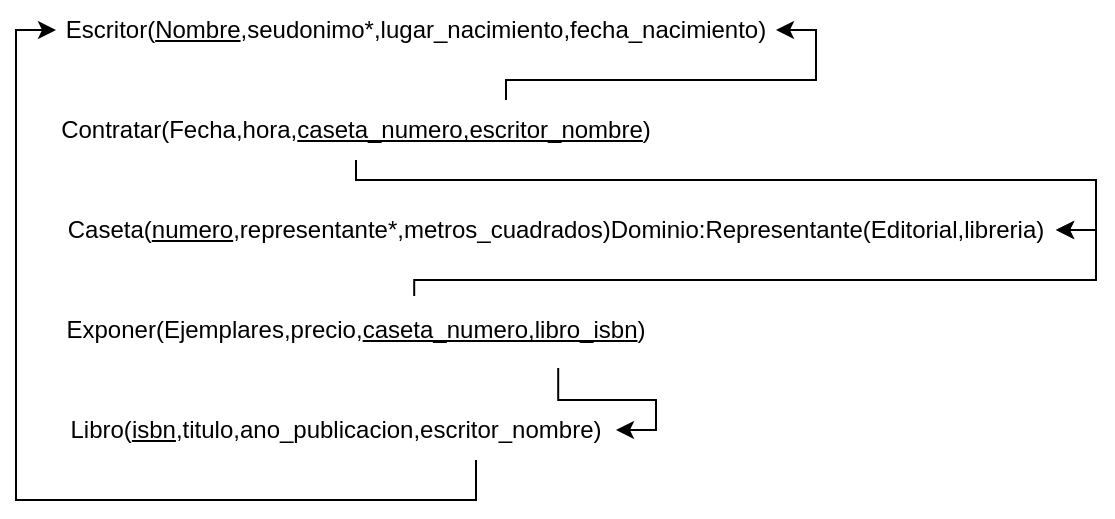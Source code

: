 <mxfile version="20.3.0" type="device"><diagram id="dhUqQA7qiK0-2ENn-W1j" name="Feria del libro"><mxGraphModel dx="1102" dy="685" grid="1" gridSize="10" guides="1" tooltips="1" connect="1" arrows="1" fold="1" page="1" pageScale="1" pageWidth="827" pageHeight="1169" math="0" shadow="0"><root><mxCell id="0"/><mxCell id="1" parent="0"/><mxCell id="9XpYvIED_KMgx8mivtY5-1" value="Escritor(&lt;u&gt;Nombre&lt;/u&gt;,seudonimo*,lugar_nacimiento,fecha_nacimiento)" style="text;html=1;strokeColor=none;fillColor=none;align=center;verticalAlign=middle;whiteSpace=wrap;rounded=0;" vertex="1" parent="1"><mxGeometry x="40" y="40" width="360" height="30" as="geometry"/></mxCell><mxCell id="9XpYvIED_KMgx8mivtY5-6" style="edgeStyle=orthogonalEdgeStyle;rounded=0;orthogonalLoop=1;jettySize=auto;html=1;exitX=0.75;exitY=0;exitDx=0;exitDy=0;entryX=1;entryY=0.5;entryDx=0;entryDy=0;" edge="1" parent="1" source="9XpYvIED_KMgx8mivtY5-2" target="9XpYvIED_KMgx8mivtY5-1"><mxGeometry relative="1" as="geometry"><Array as="points"><mxPoint x="265" y="80"/><mxPoint x="420" y="80"/><mxPoint x="420" y="55"/></Array></mxGeometry></mxCell><mxCell id="9XpYvIED_KMgx8mivtY5-7" style="edgeStyle=orthogonalEdgeStyle;rounded=0;orthogonalLoop=1;jettySize=auto;html=1;exitX=0.5;exitY=1;exitDx=0;exitDy=0;entryX=1;entryY=0.5;entryDx=0;entryDy=0;" edge="1" parent="1" source="9XpYvIED_KMgx8mivtY5-2" target="9XpYvIED_KMgx8mivtY5-3"><mxGeometry relative="1" as="geometry"><Array as="points"><mxPoint x="190" y="130"/><mxPoint x="560" y="130"/><mxPoint x="560" y="155"/></Array></mxGeometry></mxCell><mxCell id="9XpYvIED_KMgx8mivtY5-2" value="Contratar(Fecha,hora,&lt;u&gt;caseta_numero,escritor_nombre&lt;/u&gt;)" style="text;html=1;strokeColor=none;fillColor=none;align=center;verticalAlign=middle;whiteSpace=wrap;rounded=0;" vertex="1" parent="1"><mxGeometry x="40" y="90" width="300" height="30" as="geometry"/></mxCell><mxCell id="9XpYvIED_KMgx8mivtY5-3" value="Caseta(&lt;u&gt;numero&lt;/u&gt;,representante*,metros_cuadrados)Dominio:Representante(Editorial,libreria)" style="text;html=1;strokeColor=none;fillColor=none;align=center;verticalAlign=middle;whiteSpace=wrap;rounded=0;" vertex="1" parent="1"><mxGeometry x="40" y="140" width="500" height="30" as="geometry"/></mxCell><mxCell id="9XpYvIED_KMgx8mivtY5-8" style="edgeStyle=orthogonalEdgeStyle;rounded=0;orthogonalLoop=1;jettySize=auto;html=1;exitX=0.597;exitY=-0.067;exitDx=0;exitDy=0;entryX=1;entryY=0.5;entryDx=0;entryDy=0;exitPerimeter=0;" edge="1" parent="1" source="9XpYvIED_KMgx8mivtY5-4" target="9XpYvIED_KMgx8mivtY5-3"><mxGeometry relative="1" as="geometry"><Array as="points"><mxPoint x="219" y="180"/><mxPoint x="560" y="180"/><mxPoint x="560" y="155"/></Array></mxGeometry></mxCell><mxCell id="9XpYvIED_KMgx8mivtY5-9" style="edgeStyle=orthogonalEdgeStyle;rounded=0;orthogonalLoop=1;jettySize=auto;html=1;exitX=0.837;exitY=1.133;exitDx=0;exitDy=0;entryX=1;entryY=0.5;entryDx=0;entryDy=0;exitPerimeter=0;" edge="1" parent="1" source="9XpYvIED_KMgx8mivtY5-4" target="9XpYvIED_KMgx8mivtY5-5"><mxGeometry relative="1" as="geometry"/></mxCell><mxCell id="9XpYvIED_KMgx8mivtY5-4" value="Exponer(Ejemplares,precio,&lt;u&gt;caseta_numero,libro_isbn&lt;/u&gt;)" style="text;html=1;strokeColor=none;fillColor=none;align=center;verticalAlign=middle;whiteSpace=wrap;rounded=0;" vertex="1" parent="1"><mxGeometry x="40" y="190" width="300" height="30" as="geometry"/></mxCell><mxCell id="9XpYvIED_KMgx8mivtY5-10" style="edgeStyle=orthogonalEdgeStyle;rounded=0;orthogonalLoop=1;jettySize=auto;html=1;exitX=0.75;exitY=1;exitDx=0;exitDy=0;entryX=0;entryY=0.5;entryDx=0;entryDy=0;" edge="1" parent="1" source="9XpYvIED_KMgx8mivtY5-5" target="9XpYvIED_KMgx8mivtY5-1"><mxGeometry relative="1" as="geometry"><Array as="points"><mxPoint x="250" y="290"/><mxPoint x="20" y="290"/><mxPoint x="20" y="55"/></Array></mxGeometry></mxCell><mxCell id="9XpYvIED_KMgx8mivtY5-5" value="Libro(&lt;u&gt;isbn&lt;/u&gt;,titulo,ano_publicacion,escritor_nombre)" style="text;html=1;strokeColor=none;fillColor=none;align=center;verticalAlign=middle;whiteSpace=wrap;rounded=0;" vertex="1" parent="1"><mxGeometry x="40" y="240" width="280" height="30" as="geometry"/></mxCell></root></mxGraphModel></diagram></mxfile>